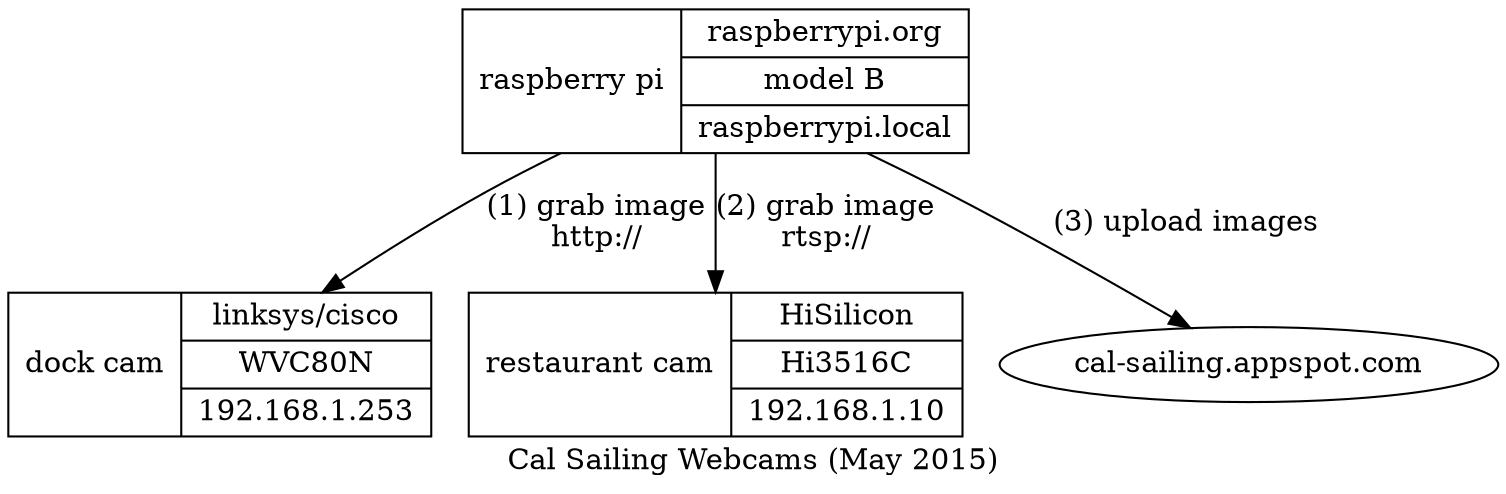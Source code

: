 digraph rendle {
	"dock" [
       label = "dock cam | { linksys/cisco | WVC80N | 192.168.1.253 }"
       shape = "record"
     ];
	"restaurant" [
	   label = "restaurant cam | { HiSilicon  | Hi3516C | 192.168.1.10 }"
	   shape = "record"
	];
    "raspberry" [
		label = "raspberry pi | { raspberrypi.org | model B | raspberrypi.local }"
		shape = "record"
	]
	"raspberry"->"dock"[label="(1) grab image\nhttp://"]
	"raspberry"->"restaurant"[label="(2) grab image\nrtsp://"]
	"raspberry"->"cal-sailing.appspot.com"[label="(3) upload images"]
    label="Cal Sailing Webcams (May 2015)";
}
